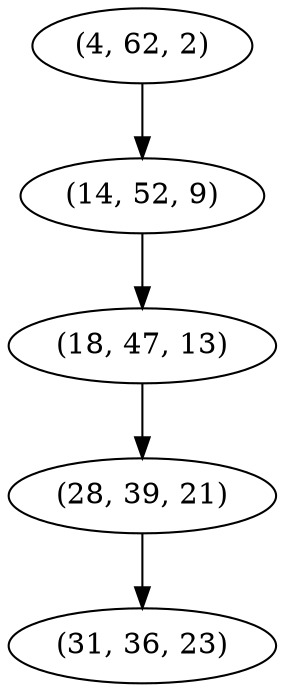 digraph tree {
    "(4, 62, 2)";
    "(14, 52, 9)";
    "(18, 47, 13)";
    "(28, 39, 21)";
    "(31, 36, 23)";
    "(4, 62, 2)" -> "(14, 52, 9)";
    "(14, 52, 9)" -> "(18, 47, 13)";
    "(18, 47, 13)" -> "(28, 39, 21)";
    "(28, 39, 21)" -> "(31, 36, 23)";
}
